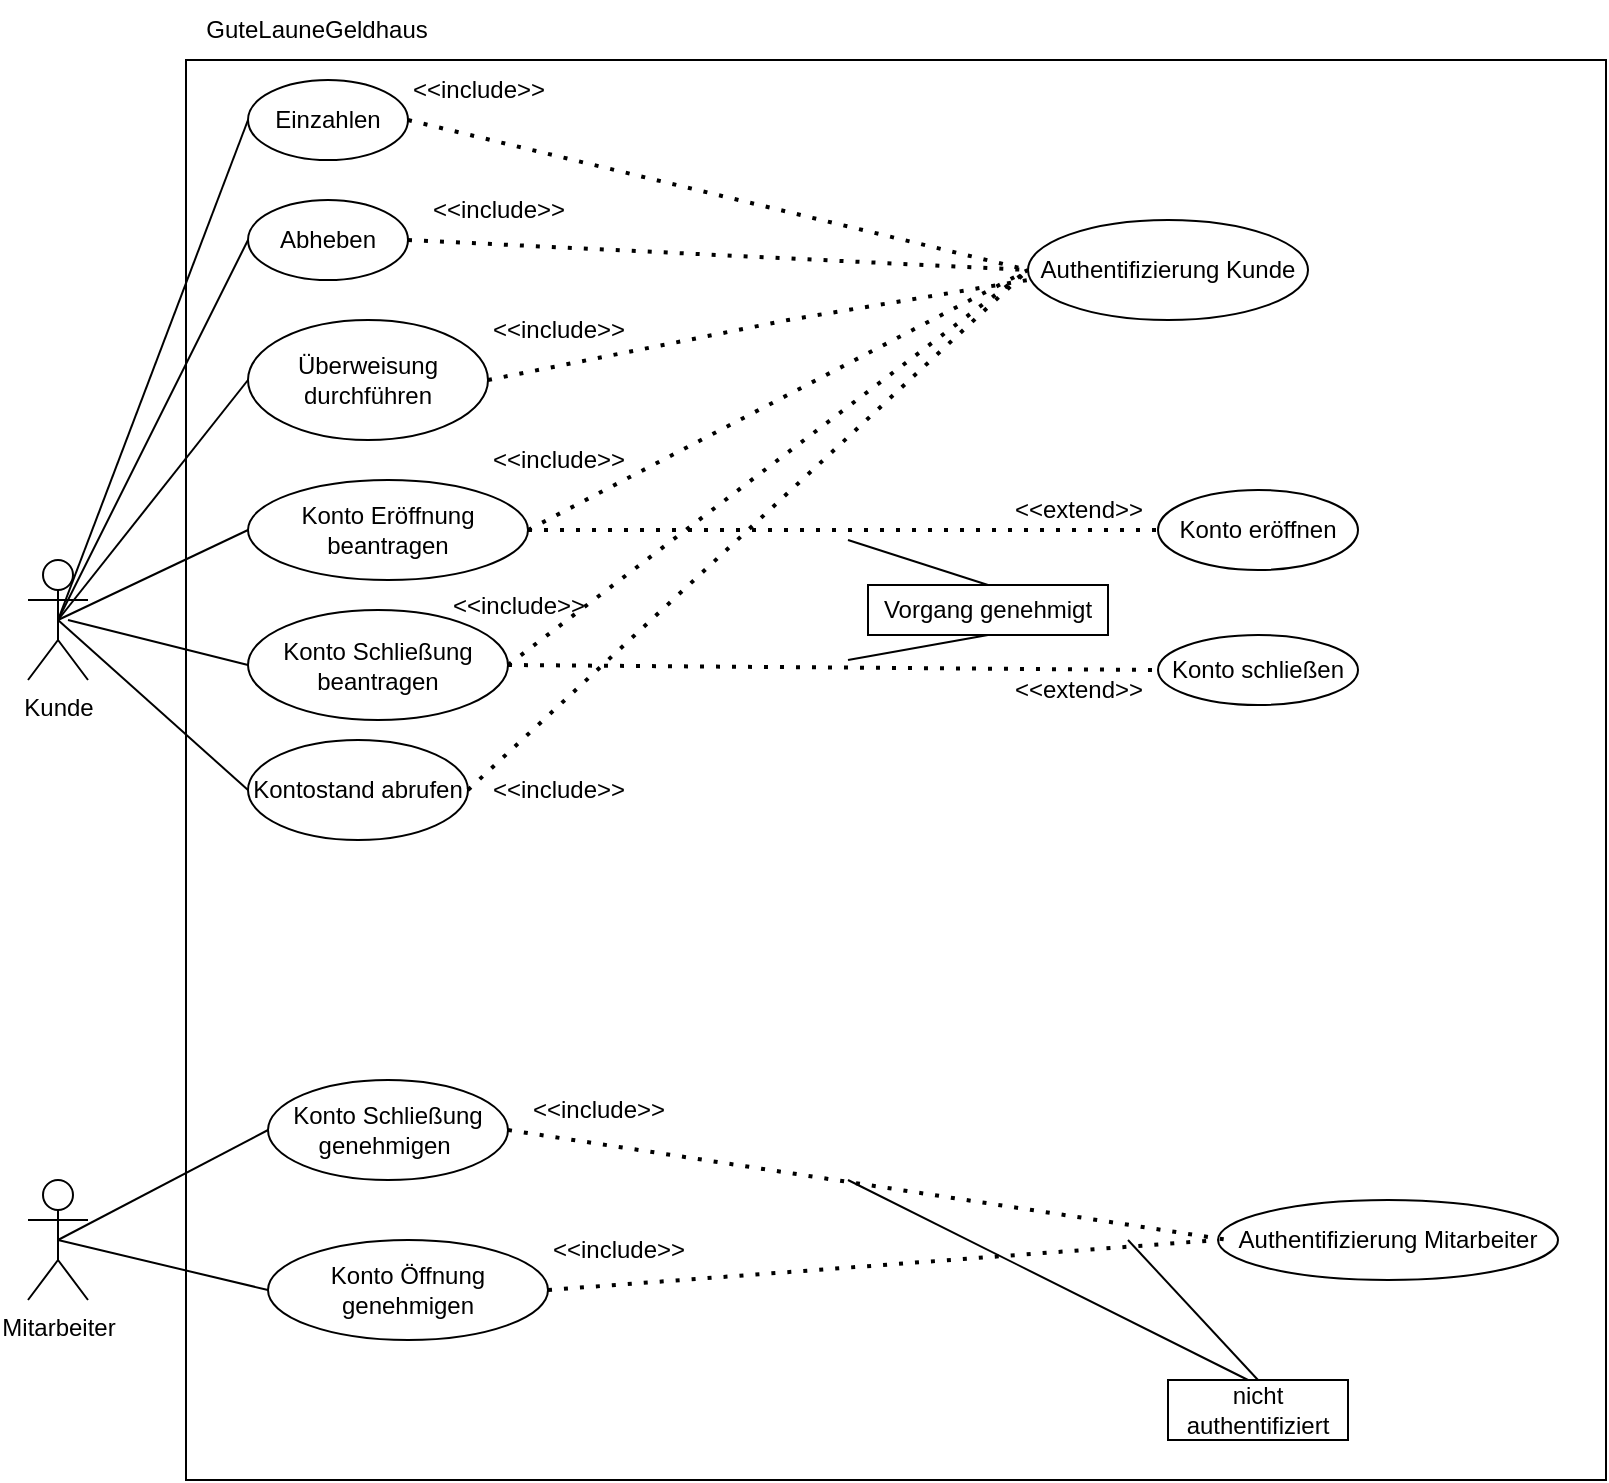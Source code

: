<mxfile version="23.1.1" type="github">
  <diagram name="Seite-1" id="9fy-oJtNh5ueOBFY-xOZ">
    <mxGraphModel dx="1369" dy="785" grid="1" gridSize="10" guides="1" tooltips="1" connect="1" arrows="1" fold="1" page="1" pageScale="1" pageWidth="827" pageHeight="1169" math="0" shadow="0">
      <root>
        <mxCell id="0" />
        <mxCell id="1" parent="0" />
        <mxCell id="ozhPWf2TO138vazG7j-N-81" value="" style="whiteSpace=wrap;html=1;aspect=fixed;" vertex="1" parent="1">
          <mxGeometry x="98" y="90" width="710" height="710" as="geometry" />
        </mxCell>
        <mxCell id="ozhPWf2TO138vazG7j-N-2" value="Kunde" style="shape=umlActor;verticalLabelPosition=bottom;verticalAlign=top;html=1;outlineConnect=0;" vertex="1" parent="1">
          <mxGeometry x="19" y="340" width="30" height="60" as="geometry" />
        </mxCell>
        <mxCell id="ozhPWf2TO138vazG7j-N-3" value="Mitarbeiter" style="shape=umlActor;verticalLabelPosition=bottom;verticalAlign=top;html=1;outlineConnect=0;" vertex="1" parent="1">
          <mxGeometry x="19" y="650" width="30" height="60" as="geometry" />
        </mxCell>
        <mxCell id="ozhPWf2TO138vazG7j-N-6" value="Einzahlen" style="ellipse;whiteSpace=wrap;html=1;" vertex="1" parent="1">
          <mxGeometry x="129" y="100" width="80" height="40" as="geometry" />
        </mxCell>
        <mxCell id="ozhPWf2TO138vazG7j-N-7" value="Abheben" style="ellipse;whiteSpace=wrap;html=1;" vertex="1" parent="1">
          <mxGeometry x="129" y="160" width="80" height="40" as="geometry" />
        </mxCell>
        <mxCell id="ozhPWf2TO138vazG7j-N-8" value="Authentifizierung Kunde" style="ellipse;whiteSpace=wrap;html=1;" vertex="1" parent="1">
          <mxGeometry x="519" y="170" width="140" height="50" as="geometry" />
        </mxCell>
        <mxCell id="ozhPWf2TO138vazG7j-N-9" value="Kontostand abrufen" style="ellipse;whiteSpace=wrap;html=1;" vertex="1" parent="1">
          <mxGeometry x="129" y="430" width="110" height="50" as="geometry" />
        </mxCell>
        <mxCell id="ozhPWf2TO138vazG7j-N-10" value="Überweisung durchführen" style="ellipse;whiteSpace=wrap;html=1;" vertex="1" parent="1">
          <mxGeometry x="129" y="220" width="120" height="60" as="geometry" />
        </mxCell>
        <mxCell id="ozhPWf2TO138vazG7j-N-11" value="Konto eröffnen" style="ellipse;whiteSpace=wrap;html=1;" vertex="1" parent="1">
          <mxGeometry x="584" y="305" width="100" height="40" as="geometry" />
        </mxCell>
        <mxCell id="ozhPWf2TO138vazG7j-N-12" value="Konto schließen" style="ellipse;whiteSpace=wrap;html=1;" vertex="1" parent="1">
          <mxGeometry x="584" y="377.5" width="100" height="35" as="geometry" />
        </mxCell>
        <mxCell id="ozhPWf2TO138vazG7j-N-13" value="Authentifizierung Mitarbeiter" style="ellipse;whiteSpace=wrap;html=1;" vertex="1" parent="1">
          <mxGeometry x="614" y="660" width="170" height="40" as="geometry" />
        </mxCell>
        <mxCell id="ozhPWf2TO138vazG7j-N-19" value="" style="endArrow=none;html=1;rounded=0;exitX=0.5;exitY=0.5;exitDx=0;exitDy=0;exitPerimeter=0;entryX=0;entryY=0.5;entryDx=0;entryDy=0;" edge="1" parent="1" source="ozhPWf2TO138vazG7j-N-2" target="ozhPWf2TO138vazG7j-N-6">
          <mxGeometry width="50" height="50" relative="1" as="geometry">
            <mxPoint x="309" y="450" as="sourcePoint" />
            <mxPoint x="359" y="400" as="targetPoint" />
          </mxGeometry>
        </mxCell>
        <mxCell id="ozhPWf2TO138vazG7j-N-20" value="" style="endArrow=none;html=1;rounded=0;exitX=0.5;exitY=0.5;exitDx=0;exitDy=0;exitPerimeter=0;entryX=0;entryY=0.5;entryDx=0;entryDy=0;" edge="1" parent="1" source="ozhPWf2TO138vazG7j-N-2" target="ozhPWf2TO138vazG7j-N-7">
          <mxGeometry width="50" height="50" relative="1" as="geometry">
            <mxPoint x="309" y="450" as="sourcePoint" />
            <mxPoint x="359" y="400" as="targetPoint" />
          </mxGeometry>
        </mxCell>
        <mxCell id="ozhPWf2TO138vazG7j-N-21" value="" style="endArrow=none;html=1;rounded=0;exitX=0.5;exitY=0.5;exitDx=0;exitDy=0;exitPerimeter=0;entryX=0;entryY=0.5;entryDx=0;entryDy=0;" edge="1" parent="1" source="ozhPWf2TO138vazG7j-N-2" target="ozhPWf2TO138vazG7j-N-10">
          <mxGeometry width="50" height="50" relative="1" as="geometry">
            <mxPoint x="309" y="450" as="sourcePoint" />
            <mxPoint x="359" y="400" as="targetPoint" />
          </mxGeometry>
        </mxCell>
        <mxCell id="ozhPWf2TO138vazG7j-N-24" value="" style="endArrow=none;html=1;rounded=0;exitX=0.5;exitY=0.5;exitDx=0;exitDy=0;exitPerimeter=0;entryX=0;entryY=0.5;entryDx=0;entryDy=0;" edge="1" parent="1" source="ozhPWf2TO138vazG7j-N-2" target="ozhPWf2TO138vazG7j-N-9">
          <mxGeometry width="50" height="50" relative="1" as="geometry">
            <mxPoint x="309" y="450" as="sourcePoint" />
            <mxPoint x="359" y="400" as="targetPoint" />
          </mxGeometry>
        </mxCell>
        <mxCell id="ozhPWf2TO138vazG7j-N-25" value="Konto Öffnung genehmigen" style="ellipse;whiteSpace=wrap;html=1;" vertex="1" parent="1">
          <mxGeometry x="139" y="680" width="140" height="50" as="geometry" />
        </mxCell>
        <mxCell id="ozhPWf2TO138vazG7j-N-26" value="Konto Eröffnung beantragen" style="ellipse;whiteSpace=wrap;html=1;" vertex="1" parent="1">
          <mxGeometry x="129" y="300" width="140" height="50" as="geometry" />
        </mxCell>
        <mxCell id="ozhPWf2TO138vazG7j-N-27" value="Konto Schließung beantragen" style="ellipse;whiteSpace=wrap;html=1;" vertex="1" parent="1">
          <mxGeometry x="129" y="365" width="130" height="55" as="geometry" />
        </mxCell>
        <mxCell id="ozhPWf2TO138vazG7j-N-28" value="" style="endArrow=none;html=1;rounded=0;exitX=0.5;exitY=0.5;exitDx=0;exitDy=0;exitPerimeter=0;entryX=0;entryY=0.5;entryDx=0;entryDy=0;" edge="1" parent="1" source="ozhPWf2TO138vazG7j-N-2" target="ozhPWf2TO138vazG7j-N-26">
          <mxGeometry width="50" height="50" relative="1" as="geometry">
            <mxPoint x="309" y="450" as="sourcePoint" />
            <mxPoint x="359" y="400" as="targetPoint" />
          </mxGeometry>
        </mxCell>
        <mxCell id="ozhPWf2TO138vazG7j-N-29" value="" style="endArrow=none;html=1;rounded=0;entryX=0;entryY=0.5;entryDx=0;entryDy=0;" edge="1" parent="1" target="ozhPWf2TO138vazG7j-N-27">
          <mxGeometry width="50" height="50" relative="1" as="geometry">
            <mxPoint x="39" y="370" as="sourcePoint" />
            <mxPoint x="359" y="400" as="targetPoint" />
          </mxGeometry>
        </mxCell>
        <mxCell id="ozhPWf2TO138vazG7j-N-31" value="" style="endArrow=none;dashed=1;html=1;dashPattern=1 3;strokeWidth=2;rounded=0;entryX=0;entryY=0.5;entryDx=0;entryDy=0;exitX=1;exitY=0.5;exitDx=0;exitDy=0;" edge="1" parent="1" source="ozhPWf2TO138vazG7j-N-27" target="ozhPWf2TO138vazG7j-N-12">
          <mxGeometry width="50" height="50" relative="1" as="geometry">
            <mxPoint x="309" y="450" as="sourcePoint" />
            <mxPoint x="359" y="400" as="targetPoint" />
          </mxGeometry>
        </mxCell>
        <mxCell id="ozhPWf2TO138vazG7j-N-32" value="" style="endArrow=none;dashed=1;html=1;dashPattern=1 3;strokeWidth=2;rounded=0;entryX=0;entryY=0.5;entryDx=0;entryDy=0;exitX=1;exitY=0.5;exitDx=0;exitDy=0;" edge="1" parent="1" source="ozhPWf2TO138vazG7j-N-25" target="ozhPWf2TO138vazG7j-N-13">
          <mxGeometry width="50" height="50" relative="1" as="geometry">
            <mxPoint x="309" y="440" as="sourcePoint" />
            <mxPoint x="359" y="390" as="targetPoint" />
          </mxGeometry>
        </mxCell>
        <mxCell id="ozhPWf2TO138vazG7j-N-33" value="" style="endArrow=none;dashed=1;html=1;dashPattern=1 3;strokeWidth=2;rounded=0;entryX=0;entryY=0.5;entryDx=0;entryDy=0;exitX=1;exitY=0.5;exitDx=0;exitDy=0;" edge="1" parent="1" source="ozhPWf2TO138vazG7j-N-26" target="ozhPWf2TO138vazG7j-N-8">
          <mxGeometry width="50" height="50" relative="1" as="geometry">
            <mxPoint x="309" y="450" as="sourcePoint" />
            <mxPoint x="359" y="400" as="targetPoint" />
          </mxGeometry>
        </mxCell>
        <mxCell id="ozhPWf2TO138vazG7j-N-34" value="" style="endArrow=none;dashed=1;html=1;dashPattern=1 3;strokeWidth=2;rounded=0;entryX=0;entryY=0.5;entryDx=0;entryDy=0;exitX=1;exitY=0.5;exitDx=0;exitDy=0;" edge="1" parent="1" source="ozhPWf2TO138vazG7j-N-27" target="ozhPWf2TO138vazG7j-N-8">
          <mxGeometry width="50" height="50" relative="1" as="geometry">
            <mxPoint x="309" y="450" as="sourcePoint" />
            <mxPoint x="359" y="400" as="targetPoint" />
          </mxGeometry>
        </mxCell>
        <mxCell id="ozhPWf2TO138vazG7j-N-39" value="nicht authentifiziert" style="rounded=0;whiteSpace=wrap;html=1;" vertex="1" parent="1">
          <mxGeometry x="589" y="750" width="90" height="30" as="geometry" />
        </mxCell>
        <mxCell id="ozhPWf2TO138vazG7j-N-42" value="" style="endArrow=none;dashed=1;html=1;dashPattern=1 3;strokeWidth=2;rounded=0;entryX=0;entryY=0.5;entryDx=0;entryDy=0;exitX=1;exitY=0.5;exitDx=0;exitDy=0;" edge="1" parent="1" source="ozhPWf2TO138vazG7j-N-6" target="ozhPWf2TO138vazG7j-N-8">
          <mxGeometry width="50" height="50" relative="1" as="geometry">
            <mxPoint x="309" y="450" as="sourcePoint" />
            <mxPoint x="359" y="400" as="targetPoint" />
          </mxGeometry>
        </mxCell>
        <mxCell id="ozhPWf2TO138vazG7j-N-43" value="" style="endArrow=none;dashed=1;html=1;dashPattern=1 3;strokeWidth=2;rounded=0;entryX=0;entryY=0.5;entryDx=0;entryDy=0;exitX=1;exitY=0.5;exitDx=0;exitDy=0;" edge="1" parent="1" source="ozhPWf2TO138vazG7j-N-7" target="ozhPWf2TO138vazG7j-N-8">
          <mxGeometry width="50" height="50" relative="1" as="geometry">
            <mxPoint x="309" y="450" as="sourcePoint" />
            <mxPoint x="359" y="400" as="targetPoint" />
          </mxGeometry>
        </mxCell>
        <mxCell id="ozhPWf2TO138vazG7j-N-44" value="" style="endArrow=none;dashed=1;html=1;dashPattern=1 3;strokeWidth=2;rounded=0;exitX=1;exitY=0.5;exitDx=0;exitDy=0;" edge="1" parent="1" source="ozhPWf2TO138vazG7j-N-10">
          <mxGeometry width="50" height="50" relative="1" as="geometry">
            <mxPoint x="309" y="450" as="sourcePoint" />
            <mxPoint x="519" y="200" as="targetPoint" />
            <Array as="points">
              <mxPoint x="399" y="220" />
            </Array>
          </mxGeometry>
        </mxCell>
        <mxCell id="ozhPWf2TO138vazG7j-N-45" value="" style="endArrow=none;dashed=1;html=1;dashPattern=1 3;strokeWidth=2;rounded=0;entryX=0;entryY=0.5;entryDx=0;entryDy=0;exitX=1;exitY=0.5;exitDx=0;exitDy=0;" edge="1" parent="1" source="ozhPWf2TO138vazG7j-N-9" target="ozhPWf2TO138vazG7j-N-8">
          <mxGeometry width="50" height="50" relative="1" as="geometry">
            <mxPoint x="309" y="450" as="sourcePoint" />
            <mxPoint x="359" y="400" as="targetPoint" />
          </mxGeometry>
        </mxCell>
        <mxCell id="ozhPWf2TO138vazG7j-N-49" value="&amp;lt;&amp;lt;include&amp;gt;&amp;gt;" style="text;html=1;align=center;verticalAlign=middle;resizable=0;points=[];autosize=1;strokeColor=none;fillColor=none;" vertex="1" parent="1">
          <mxGeometry x="199" y="90" width="90" height="30" as="geometry" />
        </mxCell>
        <mxCell id="ozhPWf2TO138vazG7j-N-56" value="Vorgang genehmigt" style="rounded=0;whiteSpace=wrap;html=1;" vertex="1" parent="1">
          <mxGeometry x="439" y="352.5" width="120" height="25" as="geometry" />
        </mxCell>
        <mxCell id="ozhPWf2TO138vazG7j-N-59" value="" style="endArrow=none;html=1;rounded=0;entryX=0.5;entryY=0;entryDx=0;entryDy=0;" edge="1" parent="1" target="ozhPWf2TO138vazG7j-N-39">
          <mxGeometry width="50" height="50" relative="1" as="geometry">
            <mxPoint x="569" y="680" as="sourcePoint" />
            <mxPoint x="469" y="510" as="targetPoint" />
          </mxGeometry>
        </mxCell>
        <mxCell id="ozhPWf2TO138vazG7j-N-60" value="" style="endArrow=none;html=1;rounded=0;exitX=0.5;exitY=0.5;exitDx=0;exitDy=0;exitPerimeter=0;entryX=0;entryY=0.5;entryDx=0;entryDy=0;" edge="1" parent="1" source="ozhPWf2TO138vazG7j-N-3" target="ozhPWf2TO138vazG7j-N-25">
          <mxGeometry width="50" height="50" relative="1" as="geometry">
            <mxPoint x="309" y="440" as="sourcePoint" />
            <mxPoint x="359" y="390" as="targetPoint" />
          </mxGeometry>
        </mxCell>
        <mxCell id="ozhPWf2TO138vazG7j-N-61" value="" style="endArrow=none;dashed=1;html=1;dashPattern=1 3;strokeWidth=2;rounded=0;entryX=0;entryY=0.5;entryDx=0;entryDy=0;exitX=1;exitY=0.5;exitDx=0;exitDy=0;" edge="1" parent="1" source="ozhPWf2TO138vazG7j-N-26" target="ozhPWf2TO138vazG7j-N-11">
          <mxGeometry width="50" height="50" relative="1" as="geometry">
            <mxPoint x="309" y="450" as="sourcePoint" />
            <mxPoint x="359" y="400" as="targetPoint" />
          </mxGeometry>
        </mxCell>
        <mxCell id="ozhPWf2TO138vazG7j-N-62" value="&amp;lt;&amp;lt;extend&amp;gt;&amp;gt;" style="text;html=1;align=center;verticalAlign=middle;resizable=0;points=[];autosize=1;strokeColor=none;fillColor=none;" vertex="1" parent="1">
          <mxGeometry x="499" y="300" width="90" height="30" as="geometry" />
        </mxCell>
        <mxCell id="ozhPWf2TO138vazG7j-N-64" value="&amp;lt;&amp;lt;extend&amp;gt;&amp;gt;" style="text;html=1;align=center;verticalAlign=middle;resizable=0;points=[];autosize=1;strokeColor=none;fillColor=none;" vertex="1" parent="1">
          <mxGeometry x="499" y="390" width="90" height="30" as="geometry" />
        </mxCell>
        <mxCell id="ozhPWf2TO138vazG7j-N-65" value="" style="endArrow=none;html=1;rounded=0;exitX=0.5;exitY=0;exitDx=0;exitDy=0;" edge="1" parent="1" source="ozhPWf2TO138vazG7j-N-56">
          <mxGeometry width="50" height="50" relative="1" as="geometry">
            <mxPoint x="309" y="450" as="sourcePoint" />
            <mxPoint x="429" y="330" as="targetPoint" />
          </mxGeometry>
        </mxCell>
        <mxCell id="ozhPWf2TO138vazG7j-N-66" value="" style="endArrow=none;html=1;rounded=0;entryX=0.5;entryY=1;entryDx=0;entryDy=0;" edge="1" parent="1" target="ozhPWf2TO138vazG7j-N-56">
          <mxGeometry width="50" height="50" relative="1" as="geometry">
            <mxPoint x="429" y="390" as="sourcePoint" />
            <mxPoint x="359" y="400" as="targetPoint" />
          </mxGeometry>
        </mxCell>
        <mxCell id="ozhPWf2TO138vazG7j-N-67" value="Konto Schließung genehmigen&amp;nbsp;" style="ellipse;whiteSpace=wrap;html=1;" vertex="1" parent="1">
          <mxGeometry x="139" y="600" width="120" height="50" as="geometry" />
        </mxCell>
        <mxCell id="ozhPWf2TO138vazG7j-N-68" value="" style="endArrow=none;dashed=1;html=1;dashPattern=1 3;strokeWidth=2;rounded=0;exitX=1;exitY=0.5;exitDx=0;exitDy=0;" edge="1" parent="1" source="ozhPWf2TO138vazG7j-N-67">
          <mxGeometry width="50" height="50" relative="1" as="geometry">
            <mxPoint x="309" y="590" as="sourcePoint" />
            <mxPoint x="619" y="680" as="targetPoint" />
          </mxGeometry>
        </mxCell>
        <mxCell id="ozhPWf2TO138vazG7j-N-69" value="" style="endArrow=none;html=1;rounded=0;" edge="1" parent="1">
          <mxGeometry width="50" height="50" relative="1" as="geometry">
            <mxPoint x="429" y="650" as="sourcePoint" />
            <mxPoint x="629" y="750" as="targetPoint" />
          </mxGeometry>
        </mxCell>
        <mxCell id="ozhPWf2TO138vazG7j-N-71" value="" style="endArrow=none;html=1;rounded=0;exitX=0.5;exitY=0.5;exitDx=0;exitDy=0;exitPerimeter=0;entryX=0;entryY=0.5;entryDx=0;entryDy=0;" edge="1" parent="1" source="ozhPWf2TO138vazG7j-N-3" target="ozhPWf2TO138vazG7j-N-67">
          <mxGeometry width="50" height="50" relative="1" as="geometry">
            <mxPoint x="309" y="590" as="sourcePoint" />
            <mxPoint x="359" y="540" as="targetPoint" />
          </mxGeometry>
        </mxCell>
        <mxCell id="ozhPWf2TO138vazG7j-N-74" value="&amp;lt;&amp;lt;include&amp;gt;&amp;gt;" style="text;html=1;align=center;verticalAlign=middle;resizable=0;points=[];autosize=1;strokeColor=none;fillColor=none;" vertex="1" parent="1">
          <mxGeometry x="209" y="150" width="90" height="30" as="geometry" />
        </mxCell>
        <mxCell id="ozhPWf2TO138vazG7j-N-75" value="&amp;lt;&amp;lt;include&amp;gt;&amp;gt;" style="text;html=1;align=center;verticalAlign=middle;resizable=0;points=[];autosize=1;strokeColor=none;fillColor=none;" vertex="1" parent="1">
          <mxGeometry x="239" y="210" width="90" height="30" as="geometry" />
        </mxCell>
        <mxCell id="ozhPWf2TO138vazG7j-N-76" value="&amp;lt;&amp;lt;include&amp;gt;&amp;gt;" style="text;html=1;align=center;verticalAlign=middle;resizable=0;points=[];autosize=1;strokeColor=none;fillColor=none;" vertex="1" parent="1">
          <mxGeometry x="239" y="275" width="90" height="30" as="geometry" />
        </mxCell>
        <mxCell id="ozhPWf2TO138vazG7j-N-77" value="&amp;lt;&amp;lt;include&amp;gt;&amp;gt;" style="text;html=1;align=center;verticalAlign=middle;resizable=0;points=[];autosize=1;strokeColor=none;fillColor=none;" vertex="1" parent="1">
          <mxGeometry x="219" y="347.5" width="90" height="30" as="geometry" />
        </mxCell>
        <mxCell id="ozhPWf2TO138vazG7j-N-78" value="&amp;lt;&amp;lt;include&amp;gt;&amp;gt;" style="text;html=1;align=center;verticalAlign=middle;resizable=0;points=[];autosize=1;strokeColor=none;fillColor=none;" vertex="1" parent="1">
          <mxGeometry x="239" y="440" width="90" height="30" as="geometry" />
        </mxCell>
        <mxCell id="ozhPWf2TO138vazG7j-N-79" value="&amp;lt;&amp;lt;include&amp;gt;&amp;gt;" style="text;html=1;align=center;verticalAlign=middle;resizable=0;points=[];autosize=1;strokeColor=none;fillColor=none;" vertex="1" parent="1">
          <mxGeometry x="259" y="600" width="90" height="30" as="geometry" />
        </mxCell>
        <mxCell id="ozhPWf2TO138vazG7j-N-80" value="&amp;lt;&amp;lt;include&amp;gt;&amp;gt;" style="text;html=1;align=center;verticalAlign=middle;resizable=0;points=[];autosize=1;strokeColor=none;fillColor=none;" vertex="1" parent="1">
          <mxGeometry x="269" y="670" width="90" height="30" as="geometry" />
        </mxCell>
        <mxCell id="ozhPWf2TO138vazG7j-N-82" value="GuteLauneGeldhaus" style="text;html=1;align=center;verticalAlign=middle;resizable=0;points=[];autosize=1;strokeColor=none;fillColor=none;" vertex="1" parent="1">
          <mxGeometry x="98" y="60" width="130" height="30" as="geometry" />
        </mxCell>
      </root>
    </mxGraphModel>
  </diagram>
</mxfile>
